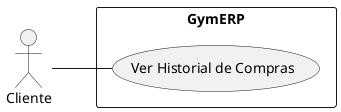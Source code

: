@startuml Casos de uso
left to right direction
actor Cliente
rectangle GymERP {
  Cliente -- (Ver Historial de Compras)
}
@enduml
